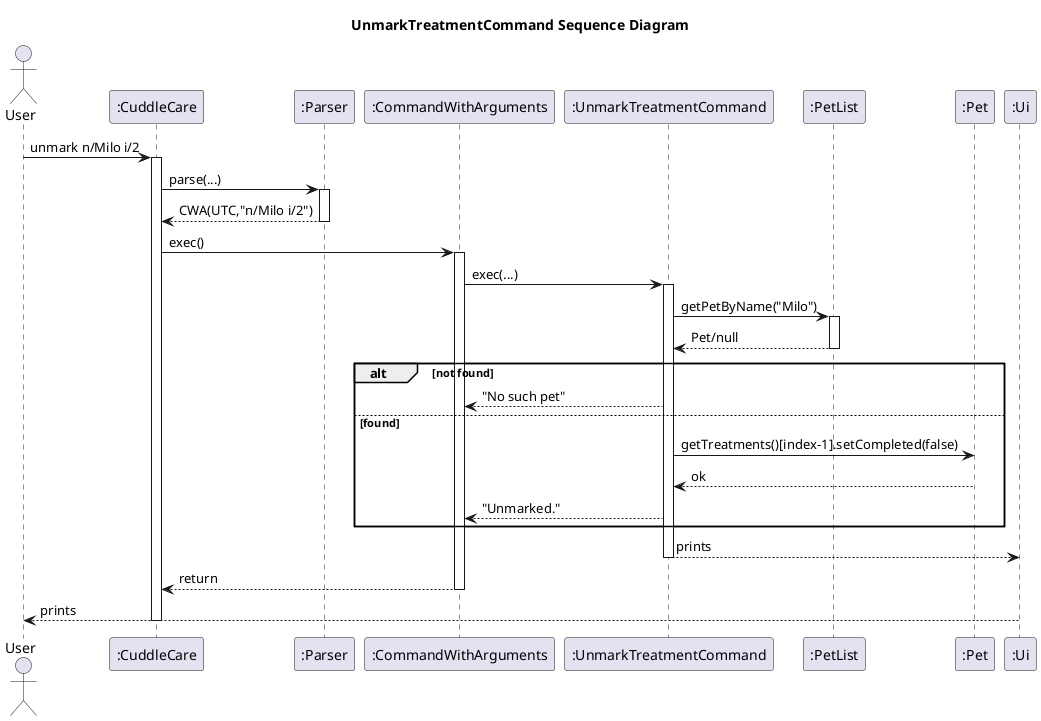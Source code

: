 @startuml
title UnmarkTreatmentCommand Sequence Diagram
actor User
participant ":CuddleCare" as CuddleCare
participant ":Parser" as Parser
participant ":CommandWithArguments" as CWA
participant ":UnmarkTreatmentCommand" as UTC
participant ":PetList" as PetList
participant ":Pet" as Pet
participant ":Ui" as Ui

User -> CuddleCare : unmark n/Milo i/2
activate CuddleCare
CuddleCare -> Parser : parse(...)
activate Parser
Parser --> CuddleCare : CWA(UTC,"n/Milo i/2")
deactivate Parser

CuddleCare -> CWA : exec()
activate CWA
CWA -> UTC : exec(...)
activate UTC
UTC -> PetList : getPetByName("Milo")
activate PetList
PetList --> UTC : Pet/null
deactivate PetList

alt not found
  UTC --> CWA : "No such pet"
else found
  UTC -> Pet : getTreatments()[index-1].setCompleted(false)
  Pet --> UTC : ok
  UTC --> CWA : "Unmarked."
end
  UTC --> Ui : prints
deactivate UTC
CWA --> CuddleCare : return
deactivate CWA
Ui --> User : prints
deactivate CuddleCare
@enduml